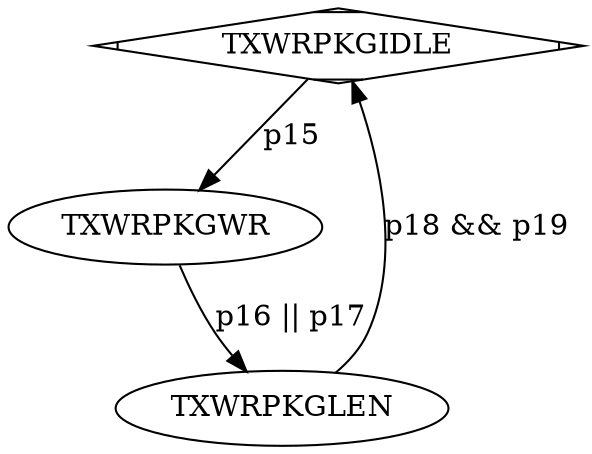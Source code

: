 digraph TXWRPKGIDLE{
TXWRPKGIDLE[shape="Mdiamond"];
TXWRPKGLEN -> TXWRPKGIDLE [label = "p18 && p19"];
TXWRPKGWR -> TXWRPKGLEN [label = "p16 || p17"];
TXWRPKGIDLE -> TXWRPKGWR [label = "p15"];
}